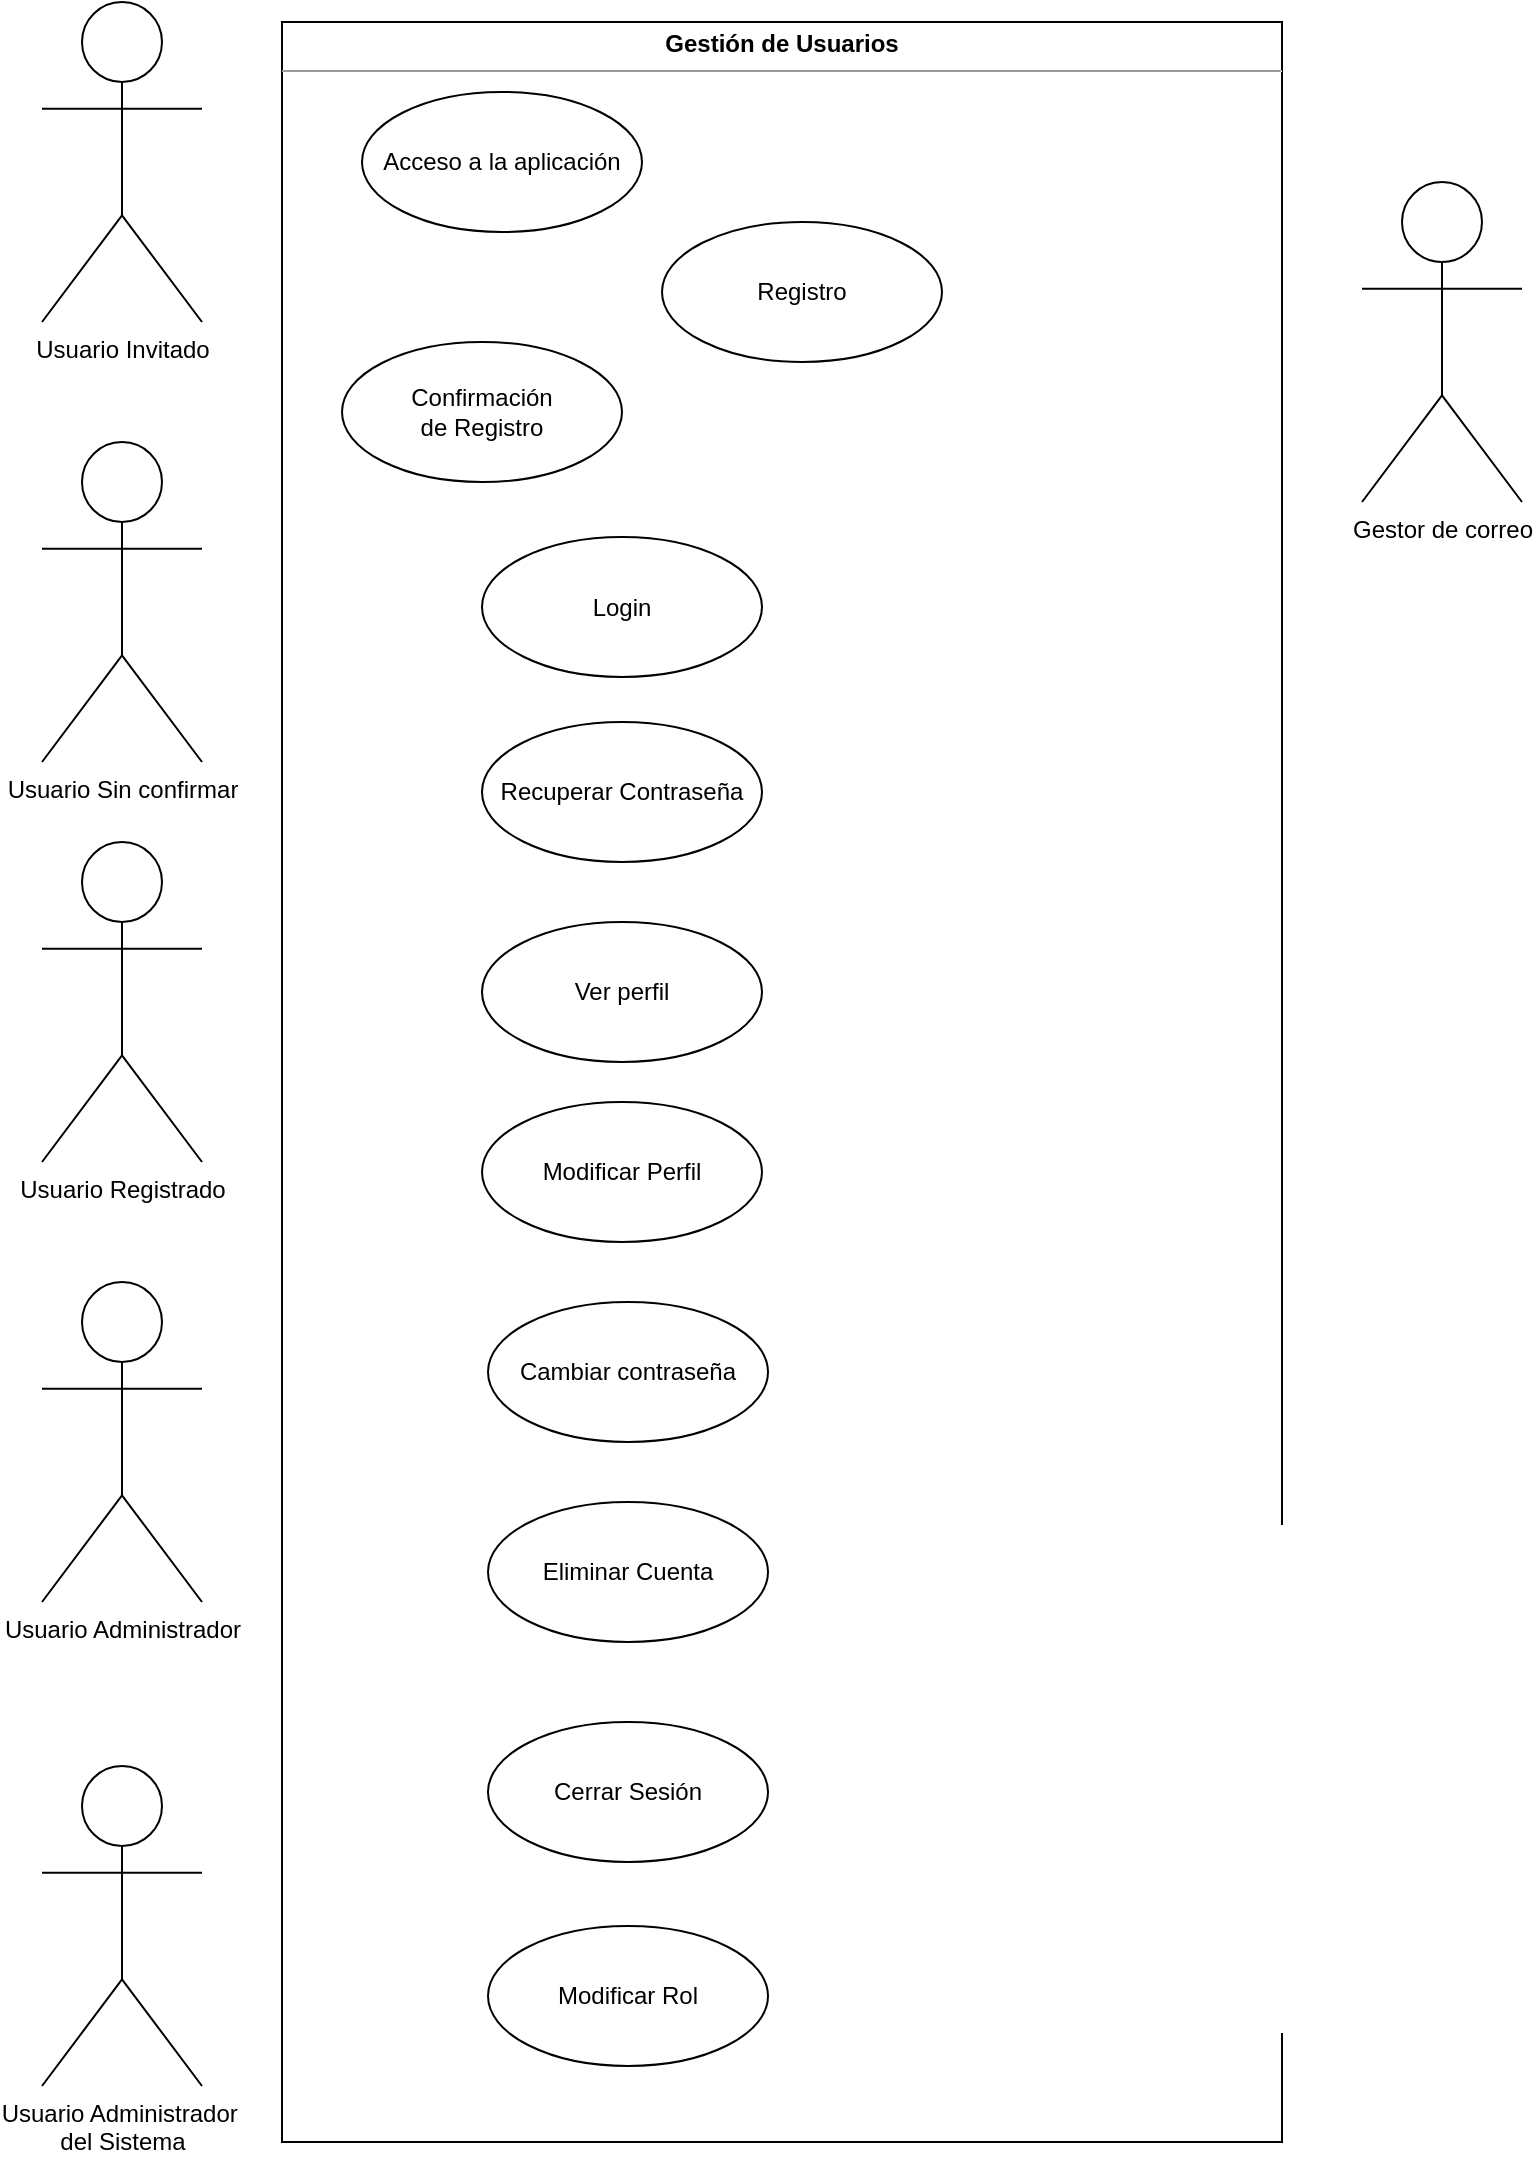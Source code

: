 <mxfile version="11.2.2" type="device" pages="1"><diagram id="mzW1C9m1entAaWtAGGis" name="Page-1"><mxGraphModel dx="661" dy="705" grid="1" gridSize="10" guides="1" tooltips="1" connect="1" arrows="1" fold="1" page="1" pageScale="1" pageWidth="827" pageHeight="1169" math="0" shadow="0"><root><mxCell id="0"/><mxCell id="1" parent="0"/><mxCell id="_tey0jB4zciFlL5Qwy8W-3" value="Usuario Invitado" style="shape=umlActor;verticalLabelPosition=bottom;labelBackgroundColor=#ffffff;verticalAlign=top;html=1;shadow=0;" vertex="1" parent="1"><mxGeometry x="50" y="20" width="80" height="160" as="geometry"/></mxCell><mxCell id="_tey0jB4zciFlL5Qwy8W-8" value="Usuario Sin confirmar" style="shape=umlActor;verticalLabelPosition=bottom;labelBackgroundColor=#ffffff;verticalAlign=top;html=1;shadow=0;" vertex="1" parent="1"><mxGeometry x="50" y="240" width="80" height="160" as="geometry"/></mxCell><mxCell id="_tey0jB4zciFlL5Qwy8W-11" value="Usuario Registrado" style="shape=umlActor;verticalLabelPosition=bottom;labelBackgroundColor=#ffffff;verticalAlign=top;html=1;shadow=0;" vertex="1" parent="1"><mxGeometry x="50" y="440" width="80" height="160" as="geometry"/></mxCell><mxCell id="_tey0jB4zciFlL5Qwy8W-13" value="Usuario Administrador" style="shape=umlActor;verticalLabelPosition=bottom;labelBackgroundColor=#ffffff;verticalAlign=top;html=1;shadow=0;" vertex="1" parent="1"><mxGeometry x="50" y="660" width="80" height="160" as="geometry"/></mxCell><mxCell id="_tey0jB4zciFlL5Qwy8W-14" value="Usuario Administrador&amp;nbsp;&lt;br&gt;del Sistema" style="shape=umlActor;verticalLabelPosition=bottom;labelBackgroundColor=#ffffff;verticalAlign=top;html=1;shadow=0;" vertex="1" parent="1"><mxGeometry x="50" y="902" width="80" height="160" as="geometry"/></mxCell><mxCell id="_tey0jB4zciFlL5Qwy8W-19" value="&lt;p style=&quot;margin: 0px ; margin-top: 4px ; text-align: center&quot;&gt;&lt;b&gt;Gestión de Usuarios&lt;/b&gt;&lt;/p&gt;&lt;hr size=&quot;1&quot;&gt;&lt;div style=&quot;height: 2px&quot;&gt;&lt;/div&gt;" style="verticalAlign=top;align=left;overflow=fill;fontSize=12;fontFamily=Helvetica;html=1;shadow=0;" vertex="1" parent="1"><mxGeometry x="170" y="30" width="500" height="1060" as="geometry"/></mxCell><mxCell id="_tey0jB4zciFlL5Qwy8W-20" value="Acceso a la aplicación" style="ellipse;whiteSpace=wrap;html=1;shadow=0;" vertex="1" parent="1"><mxGeometry x="210" y="65" width="140" height="70" as="geometry"/></mxCell><mxCell id="_tey0jB4zciFlL5Qwy8W-21" value="Registro" style="ellipse;whiteSpace=wrap;html=1;shadow=0;" vertex="1" parent="1"><mxGeometry x="360" y="130" width="140" height="70" as="geometry"/></mxCell><mxCell id="_tey0jB4zciFlL5Qwy8W-22" value="Confirmación &lt;br&gt;de Registro" style="ellipse;whiteSpace=wrap;html=1;shadow=0;" vertex="1" parent="1"><mxGeometry x="200" y="190" width="140" height="70" as="geometry"/></mxCell><mxCell id="_tey0jB4zciFlL5Qwy8W-23" value="Recuperar Contraseña" style="ellipse;whiteSpace=wrap;html=1;shadow=0;" vertex="1" parent="1"><mxGeometry x="270" y="380" width="140" height="70" as="geometry"/></mxCell><mxCell id="_tey0jB4zciFlL5Qwy8W-24" value="Login" style="ellipse;whiteSpace=wrap;html=1;shadow=0;" vertex="1" parent="1"><mxGeometry x="270" y="287.5" width="140" height="70" as="geometry"/></mxCell><mxCell id="_tey0jB4zciFlL5Qwy8W-25" value="Ver perfil" style="ellipse;whiteSpace=wrap;html=1;shadow=0;" vertex="1" parent="1"><mxGeometry x="270" y="480" width="140" height="70" as="geometry"/></mxCell><mxCell id="_tey0jB4zciFlL5Qwy8W-26" value="Modificar Perfil" style="ellipse;whiteSpace=wrap;html=1;shadow=0;" vertex="1" parent="1"><mxGeometry x="270" y="570" width="140" height="70" as="geometry"/></mxCell><mxCell id="_tey0jB4zciFlL5Qwy8W-27" value="Cambiar contraseña" style="ellipse;whiteSpace=wrap;html=1;shadow=0;" vertex="1" parent="1"><mxGeometry x="273" y="670" width="140" height="70" as="geometry"/></mxCell><mxCell id="_tey0jB4zciFlL5Qwy8W-28" value="Eliminar Cuenta" style="ellipse;whiteSpace=wrap;html=1;shadow=0;" vertex="1" parent="1"><mxGeometry x="273" y="770" width="140" height="70" as="geometry"/></mxCell><mxCell id="_tey0jB4zciFlL5Qwy8W-29" value="Modificar Rol" style="ellipse;whiteSpace=wrap;html=1;shadow=0;" vertex="1" parent="1"><mxGeometry x="273" y="982" width="140" height="70" as="geometry"/></mxCell><mxCell id="_tey0jB4zciFlL5Qwy8W-30" value="Cerrar Sesión" style="ellipse;whiteSpace=wrap;html=1;shadow=0;" vertex="1" parent="1"><mxGeometry x="273" y="880" width="140" height="70" as="geometry"/></mxCell><mxCell id="_tey0jB4zciFlL5Qwy8W-31" value="Gestor de correo" style="shape=umlActor;verticalLabelPosition=bottom;labelBackgroundColor=#ffffff;verticalAlign=top;html=1;shadow=0;" vertex="1" parent="1"><mxGeometry x="710" y="110" width="80" height="160" as="geometry"/></mxCell></root></mxGraphModel></diagram></mxfile>